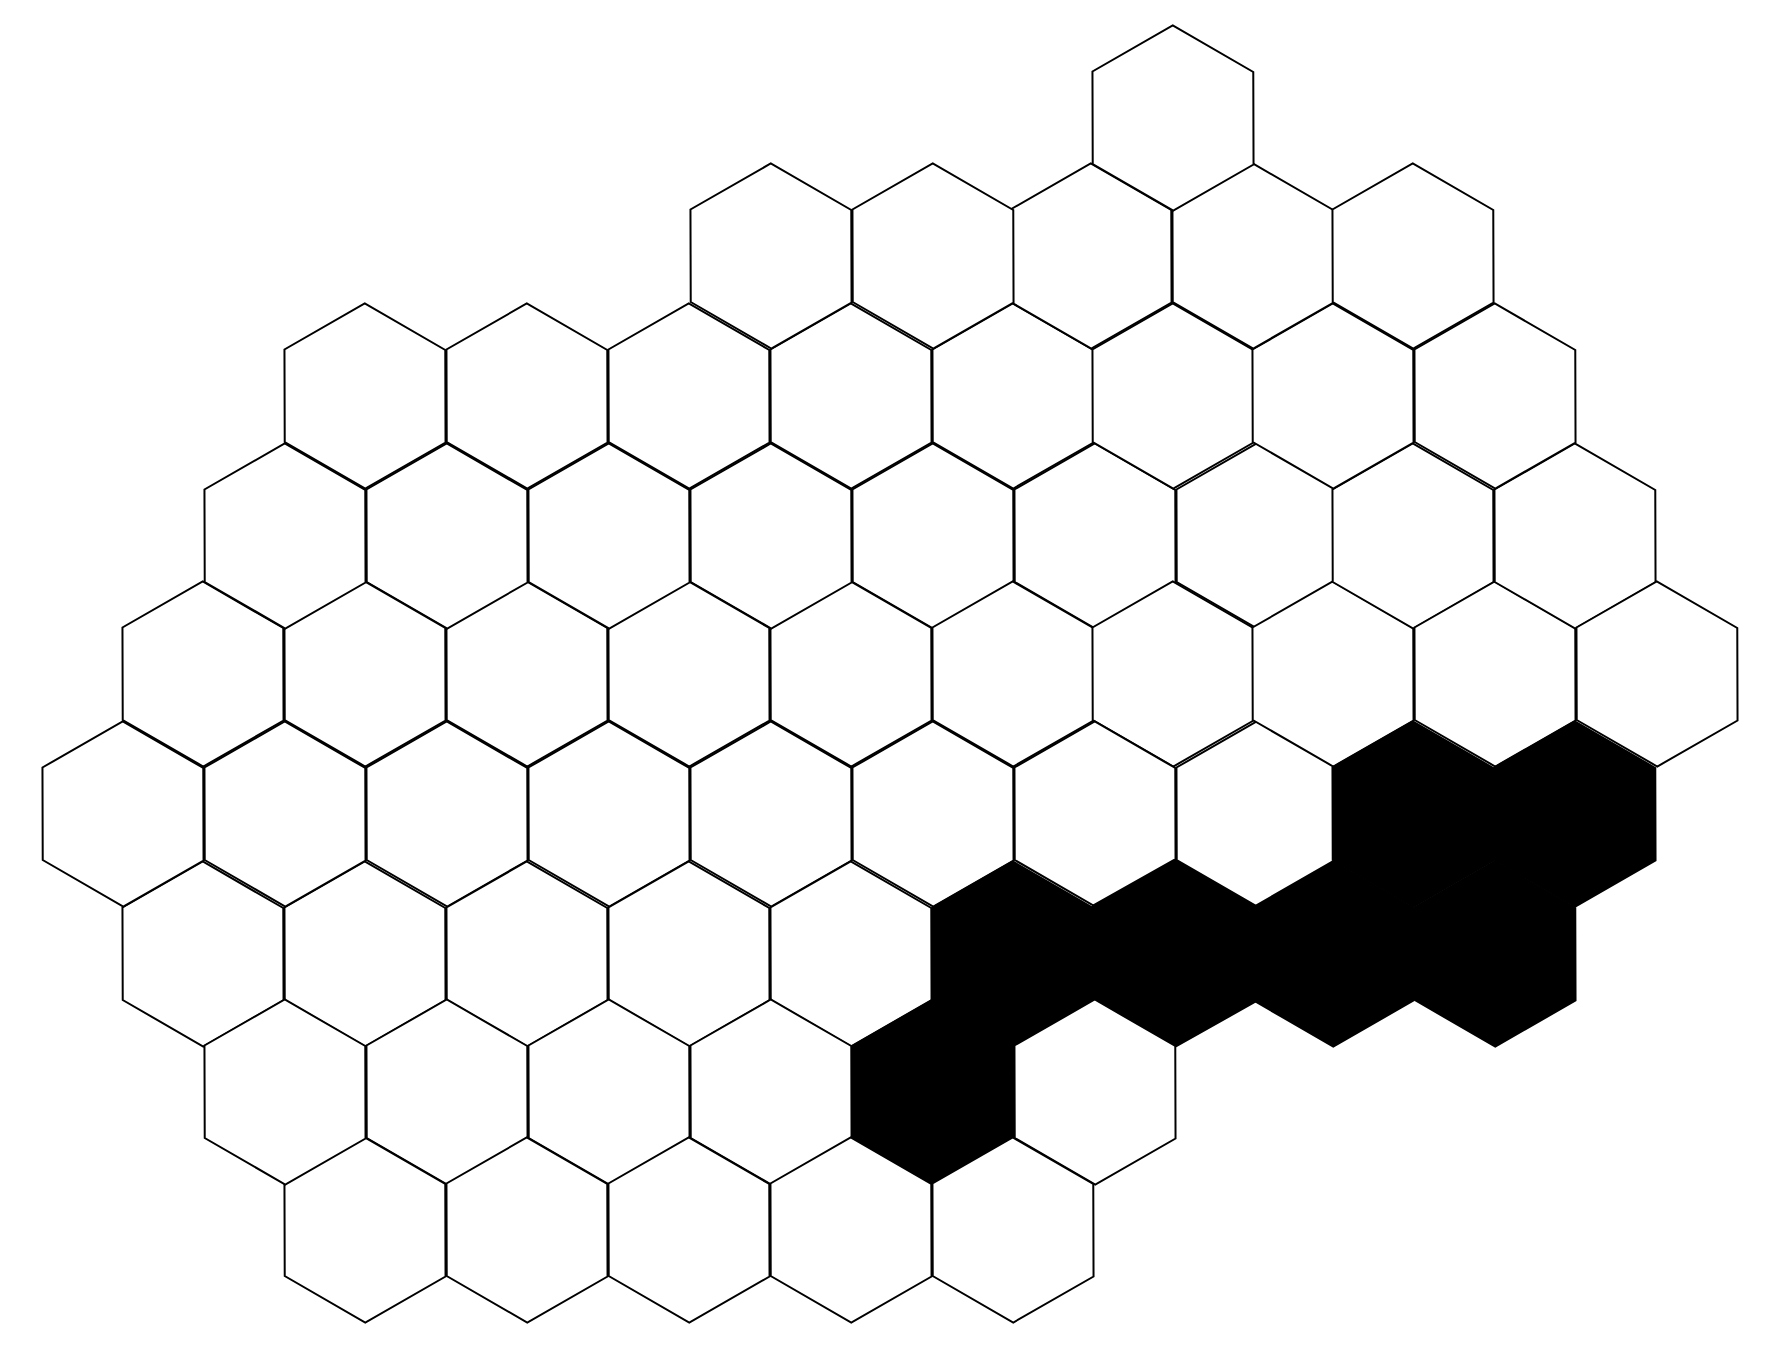 <mxfile version="20.8.3" type="github">
  <diagram id="XPhTKNF28dQuIdIMpQ-h" name="第 1 页">
    <mxGraphModel dx="2099" dy="1924" grid="0" gridSize="10" guides="1" tooltips="1" connect="1" arrows="1" fold="1" page="1" pageScale="1" pageWidth="827" pageHeight="1169" math="0" shadow="0">
      <root>
        <mxCell id="0" />
        <mxCell id="1" parent="0" />
        <mxCell id="LTn0dVmBfaK23uDgp_GB-1" value="" style="verticalLabelPosition=bottom;verticalAlign=top;html=1;shape=hexagon;perimeter=hexagonPerimeter2;arcSize=6;size=0.25;rotation=30;" vertex="1" parent="1">
          <mxGeometry x="350.0" y="200" width="93" height="80" as="geometry" />
        </mxCell>
        <mxCell id="LTn0dVmBfaK23uDgp_GB-2" value="" style="verticalLabelPosition=bottom;verticalAlign=top;html=1;shape=hexagon;perimeter=hexagonPerimeter2;arcSize=6;size=0.25;rotation=30;" vertex="1" parent="1">
          <mxGeometry x="431.0" y="200" width="93" height="80" as="geometry" />
        </mxCell>
        <mxCell id="LTn0dVmBfaK23uDgp_GB-3" value="" style="verticalLabelPosition=bottom;verticalAlign=top;html=1;shape=hexagon;perimeter=hexagonPerimeter2;arcSize=6;size=0.25;rotation=30;" vertex="1" parent="1">
          <mxGeometry x="390.0" y="269" width="93" height="80" as="geometry" />
        </mxCell>
        <mxCell id="LTn0dVmBfaK23uDgp_GB-4" value="" style="verticalLabelPosition=bottom;verticalAlign=top;html=1;shape=hexagon;perimeter=hexagonPerimeter2;arcSize=6;size=0.25;rotation=30;" vertex="1" parent="1">
          <mxGeometry x="309.0" y="269" width="93" height="80" as="geometry" />
        </mxCell>
        <mxCell id="LTn0dVmBfaK23uDgp_GB-5" value="" style="verticalLabelPosition=bottom;verticalAlign=top;html=1;shape=hexagon;perimeter=hexagonPerimeter2;arcSize=6;size=0.25;rotation=30;" vertex="1" parent="1">
          <mxGeometry x="269.0" y="200" width="93" height="80" as="geometry" />
        </mxCell>
        <mxCell id="LTn0dVmBfaK23uDgp_GB-6" value="" style="verticalLabelPosition=bottom;verticalAlign=top;html=1;shape=hexagon;perimeter=hexagonPerimeter2;arcSize=6;size=0.25;rotation=30;" vertex="1" parent="1">
          <mxGeometry x="350.0" y="339" width="93" height="80" as="geometry" />
        </mxCell>
        <mxCell id="LTn0dVmBfaK23uDgp_GB-7" value="" style="verticalLabelPosition=bottom;verticalAlign=top;html=1;shape=hexagon;perimeter=hexagonPerimeter2;arcSize=6;size=0.25;rotation=30;" vertex="1" parent="1">
          <mxGeometry x="390.0" y="130" width="93" height="80" as="geometry" />
        </mxCell>
        <mxCell id="LTn0dVmBfaK23uDgp_GB-8" value="" style="verticalLabelPosition=bottom;verticalAlign=top;html=1;shape=hexagon;perimeter=hexagonPerimeter2;arcSize=6;size=0.25;rotation=30;" vertex="1" parent="1">
          <mxGeometry x="309.0" y="130" width="93" height="80" as="geometry" />
        </mxCell>
        <mxCell id="LTn0dVmBfaK23uDgp_GB-9" value="" style="verticalLabelPosition=bottom;verticalAlign=top;html=1;shape=hexagon;perimeter=hexagonPerimeter2;arcSize=6;size=0.25;rotation=30;" vertex="1" parent="1">
          <mxGeometry x="470.0" y="130" width="93" height="80" as="geometry" />
        </mxCell>
        <mxCell id="LTn0dVmBfaK23uDgp_GB-10" value="" style="verticalLabelPosition=bottom;verticalAlign=top;html=1;shape=hexagon;perimeter=hexagonPerimeter2;arcSize=6;size=0.25;rotation=30;" vertex="1" parent="1">
          <mxGeometry x="512" y="200" width="93" height="80" as="geometry" />
        </mxCell>
        <mxCell id="LTn0dVmBfaK23uDgp_GB-11" value="" style="verticalLabelPosition=bottom;verticalAlign=top;html=1;shape=hexagon;perimeter=hexagonPerimeter2;arcSize=6;size=0.25;rotation=30;" vertex="1" parent="1">
          <mxGeometry x="470.0" y="269" width="93" height="80" as="geometry" />
        </mxCell>
        <mxCell id="LTn0dVmBfaK23uDgp_GB-12" value="" style="verticalLabelPosition=bottom;verticalAlign=top;html=1;shape=hexagon;perimeter=hexagonPerimeter2;arcSize=6;size=0.25;rotation=30;" vertex="1" parent="1">
          <mxGeometry x="431.0" y="339" width="93" height="80" as="geometry" />
        </mxCell>
        <mxCell id="LTn0dVmBfaK23uDgp_GB-13" value="" style="verticalLabelPosition=bottom;verticalAlign=top;html=1;shape=hexagon;perimeter=hexagonPerimeter2;arcSize=6;size=0.25;rotation=30;" vertex="1" parent="1">
          <mxGeometry x="512.0" y="339" width="93" height="80" as="geometry" />
        </mxCell>
        <mxCell id="LTn0dVmBfaK23uDgp_GB-14" value="" style="verticalLabelPosition=bottom;verticalAlign=top;html=1;shape=hexagon;perimeter=hexagonPerimeter2;arcSize=6;size=0.25;rotation=30;" vertex="1" parent="1">
          <mxGeometry x="550" y="269" width="93" height="80" as="geometry" />
        </mxCell>
        <mxCell id="LTn0dVmBfaK23uDgp_GB-15" value="" style="verticalLabelPosition=bottom;verticalAlign=top;html=1;shape=hexagon;perimeter=hexagonPerimeter2;arcSize=6;size=0.25;rotation=30;" vertex="1" parent="1">
          <mxGeometry x="590" y="200" width="93" height="80" as="geometry" />
        </mxCell>
        <mxCell id="LTn0dVmBfaK23uDgp_GB-16" value="" style="verticalLabelPosition=bottom;verticalAlign=top;html=1;shape=hexagon;perimeter=hexagonPerimeter2;arcSize=6;size=0.25;rotation=30;" vertex="1" parent="1">
          <mxGeometry x="550" y="130" width="93" height="80" as="geometry" />
        </mxCell>
        <mxCell id="LTn0dVmBfaK23uDgp_GB-17" value="" style="shape=image;verticalLabelPosition=bottom;verticalAlign=top;imageAspect=0;image=https://cdn.discordapp.com/attachments/878496221998772225/1061518419993821224/magicut_1673156061437.png" vertex="1" parent="1">
          <mxGeometry x="266" y="192.0" width="102" height="101" as="geometry" />
        </mxCell>
        <mxCell id="LTn0dVmBfaK23uDgp_GB-18" value="" style="shape=image;verticalLabelPosition=bottom;verticalAlign=top;imageAspect=0;image=https://cdn.discordapp.com/attachments/878496221998772225/1061518419993821224/magicut_1673156061437.png" vertex="1" parent="1">
          <mxGeometry x="348" y="192.0" width="102" height="101" as="geometry" />
        </mxCell>
        <mxCell id="LTn0dVmBfaK23uDgp_GB-19" value="" style="shape=image;verticalLabelPosition=bottom;verticalAlign=top;imageAspect=0;image=https://cdn.discordapp.com/attachments/878496221998772225/1061518419993821224/magicut_1673156061437.png" vertex="1" parent="1">
          <mxGeometry x="429" y="192.0" width="102" height="101" as="geometry" />
        </mxCell>
        <mxCell id="LTn0dVmBfaK23uDgp_GB-20" value="" style="shape=image;verticalLabelPosition=bottom;verticalAlign=top;imageAspect=0;image=https://cdn.discordapp.com/attachments/878496221998772225/1061518419993821224/magicut_1673156061437.png" vertex="1" parent="1">
          <mxGeometry x="510" y="192.0" width="102" height="101" as="geometry" />
        </mxCell>
        <mxCell id="LTn0dVmBfaK23uDgp_GB-21" value="" style="shape=image;verticalLabelPosition=bottom;verticalAlign=top;imageAspect=0;image=https://cdn.discordapp.com/attachments/878496221998772225/1061518419993821224/magicut_1673156061437.png" vertex="1" parent="1">
          <mxGeometry x="388" y="123.0" width="102" height="101" as="geometry" />
        </mxCell>
        <mxCell id="LTn0dVmBfaK23uDgp_GB-22" value="" style="verticalLabelPosition=bottom;verticalAlign=top;html=1;shape=hexagon;perimeter=hexagonPerimeter2;arcSize=6;size=0.25;rotation=30;" vertex="1" parent="1">
          <mxGeometry x="228.0" y="269" width="93" height="80" as="geometry" />
        </mxCell>
        <mxCell id="LTn0dVmBfaK23uDgp_GB-23" value="" style="verticalLabelPosition=bottom;verticalAlign=top;html=1;shape=hexagon;perimeter=hexagonPerimeter2;arcSize=6;size=0.25;rotation=30;" vertex="1" parent="1">
          <mxGeometry x="269.0" y="339" width="93" height="80" as="geometry" />
        </mxCell>
        <mxCell id="LTn0dVmBfaK23uDgp_GB-24" value="" style="verticalLabelPosition=bottom;verticalAlign=top;html=1;shape=hexagon;perimeter=hexagonPerimeter2;arcSize=6;size=0.25;rotation=30;" vertex="1" parent="1">
          <mxGeometry x="188.0" y="339" width="93" height="80" as="geometry" />
        </mxCell>
        <mxCell id="LTn0dVmBfaK23uDgp_GB-25" value="" style="verticalLabelPosition=bottom;verticalAlign=top;html=1;shape=hexagon;perimeter=hexagonPerimeter2;arcSize=6;size=0.25;rotation=30;" vertex="1" parent="1">
          <mxGeometry x="147.0" y="269" width="93" height="80" as="geometry" />
        </mxCell>
        <mxCell id="LTn0dVmBfaK23uDgp_GB-26" value="" style="verticalLabelPosition=bottom;verticalAlign=top;html=1;shape=hexagon;perimeter=hexagonPerimeter2;arcSize=6;size=0.25;rotation=30;" vertex="1" parent="1">
          <mxGeometry x="188.0" y="200" width="93" height="80" as="geometry" />
        </mxCell>
        <mxCell id="LTn0dVmBfaK23uDgp_GB-27" value="" style="verticalLabelPosition=bottom;verticalAlign=top;html=1;shape=hexagon;perimeter=hexagonPerimeter2;arcSize=6;size=0.25;rotation=30;" vertex="1" parent="1">
          <mxGeometry x="228.0" y="130" width="93" height="80" as="geometry" />
        </mxCell>
        <mxCell id="LTn0dVmBfaK23uDgp_GB-28" value="" style="verticalLabelPosition=bottom;verticalAlign=top;html=1;shape=hexagon;perimeter=hexagonPerimeter2;arcSize=6;size=0.25;rotation=30;" vertex="1" parent="1">
          <mxGeometry x="147.0" y="130" width="93" height="80" as="geometry" />
        </mxCell>
        <mxCell id="LTn0dVmBfaK23uDgp_GB-29" value="" style="verticalLabelPosition=bottom;verticalAlign=top;html=1;shape=hexagon;perimeter=hexagonPerimeter2;arcSize=6;size=0.25;rotation=30;" vertex="1" parent="1">
          <mxGeometry x="107.0" y="200" width="93" height="80" as="geometry" />
        </mxCell>
        <mxCell id="LTn0dVmBfaK23uDgp_GB-30" value="" style="verticalLabelPosition=bottom;verticalAlign=top;html=1;shape=hexagon;perimeter=hexagonPerimeter2;arcSize=6;size=0.25;rotation=30;" vertex="1" parent="1">
          <mxGeometry x="66.0" y="269" width="93" height="80" as="geometry" />
        </mxCell>
        <mxCell id="LTn0dVmBfaK23uDgp_GB-31" value="" style="verticalLabelPosition=bottom;verticalAlign=top;html=1;shape=hexagon;perimeter=hexagonPerimeter2;arcSize=6;size=0.25;rotation=30;" vertex="1" parent="1">
          <mxGeometry x="107.0" y="339" width="93" height="80" as="geometry" />
        </mxCell>
        <mxCell id="LTn0dVmBfaK23uDgp_GB-32" value="" style="verticalLabelPosition=bottom;verticalAlign=top;html=1;shape=hexagon;perimeter=hexagonPerimeter2;arcSize=6;size=0.25;rotation=30;" vertex="1" parent="1">
          <mxGeometry x="147.0" y="409" width="93" height="80" as="geometry" />
        </mxCell>
        <mxCell id="LTn0dVmBfaK23uDgp_GB-33" value="" style="verticalLabelPosition=bottom;verticalAlign=top;html=1;shape=hexagon;perimeter=hexagonPerimeter2;arcSize=6;size=0.25;rotation=30;" vertex="1" parent="1">
          <mxGeometry x="228.0" y="409" width="93" height="80" as="geometry" />
        </mxCell>
        <mxCell id="LTn0dVmBfaK23uDgp_GB-34" value="" style="verticalLabelPosition=bottom;verticalAlign=top;html=1;shape=hexagon;perimeter=hexagonPerimeter2;arcSize=6;size=0.25;rotation=30;" vertex="1" parent="1">
          <mxGeometry x="309.0" y="409" width="93" height="80" as="geometry" />
        </mxCell>
        <mxCell id="LTn0dVmBfaK23uDgp_GB-35" value="" style="verticalLabelPosition=bottom;verticalAlign=top;html=1;shape=hexagon;perimeter=hexagonPerimeter2;arcSize=6;size=0.25;rotation=30;fillColor=#000000;gradientColor=none;" vertex="1" parent="1">
          <mxGeometry x="390.0" y="409" width="93" height="80" as="geometry" />
        </mxCell>
        <mxCell id="LTn0dVmBfaK23uDgp_GB-36" value="" style="verticalLabelPosition=bottom;verticalAlign=top;html=1;shape=hexagon;perimeter=hexagonPerimeter2;arcSize=6;size=0.25;rotation=30;fillColor=#000000;" vertex="1" parent="1">
          <mxGeometry x="470.13" y="408.5" width="95" height="80" as="geometry" />
        </mxCell>
        <mxCell id="LTn0dVmBfaK23uDgp_GB-37" value="" style="shape=image;verticalLabelPosition=bottom;verticalAlign=top;imageAspect=0;image=https://cdn.discordapp.com/attachments/878496221998772225/1061518419993821224/magicut_1673156061437.png" vertex="1" parent="1">
          <mxGeometry x="226" y="262.0" width="102" height="101" as="geometry" />
        </mxCell>
        <mxCell id="LTn0dVmBfaK23uDgp_GB-38" value="" style="shape=image;verticalLabelPosition=bottom;verticalAlign=top;imageAspect=0;image=https://cdn.discordapp.com/attachments/878496221998772225/1061518419993821224/magicut_1673156061437.png" vertex="1" parent="1">
          <mxGeometry x="142.5" y="262.0" width="102" height="101" as="geometry" />
        </mxCell>
        <mxCell id="LTn0dVmBfaK23uDgp_GB-39" value="" style="shape=image;verticalLabelPosition=bottom;verticalAlign=top;imageAspect=0;image=https://cdn.discordapp.com/attachments/878496221998772225/1061518419993821224/magicut_1673156061437.png" vertex="1" parent="1">
          <mxGeometry x="102.5" y="331.0" width="102" height="101" as="geometry" />
        </mxCell>
        <mxCell id="LTn0dVmBfaK23uDgp_GB-40" value="" style="shape=image;verticalLabelPosition=bottom;verticalAlign=top;imageAspect=0;image=https://cdn.discordapp.com/attachments/878496221998772225/1061518419993821224/magicut_1673156061437.png" vertex="1" parent="1">
          <mxGeometry x="186" y="331.0" width="102" height="101" as="geometry" />
        </mxCell>
        <mxCell id="LTn0dVmBfaK23uDgp_GB-41" value="" style="shape=image;verticalLabelPosition=bottom;verticalAlign=top;imageAspect=0;image=https://cdn.discordapp.com/attachments/878496221998772225/1061518419993821224/magicut_1673156061437.png" vertex="1" parent="1">
          <mxGeometry x="266" y="331.0" width="102" height="101" as="geometry" />
        </mxCell>
        <mxCell id="LTn0dVmBfaK23uDgp_GB-42" value="" style="shape=image;verticalLabelPosition=bottom;verticalAlign=top;imageAspect=0;image=https://cdn.discordapp.com/attachments/878496221998772225/1061518419993821224/magicut_1673156061437.png" vertex="1" parent="1">
          <mxGeometry x="348" y="331.0" width="102" height="101" as="geometry" />
        </mxCell>
        <mxCell id="LTn0dVmBfaK23uDgp_GB-43" value="" style="shape=image;verticalLabelPosition=bottom;verticalAlign=top;imageAspect=0;image=https://cdn.discordapp.com/attachments/878496221998772225/1061518419993821224/magicut_1673156061437.png" vertex="1" parent="1">
          <mxGeometry x="307" y="401.0" width="102" height="101" as="geometry" />
        </mxCell>
        <mxCell id="LTn0dVmBfaK23uDgp_GB-44" value="" style="verticalLabelPosition=bottom;verticalAlign=top;html=1;shape=hexagon;perimeter=hexagonPerimeter2;arcSize=6;size=0.25;rotation=30;" vertex="1" parent="1">
          <mxGeometry x="631" y="269" width="93" height="80" as="geometry" />
        </mxCell>
        <mxCell id="LTn0dVmBfaK23uDgp_GB-45" value="" style="verticalLabelPosition=bottom;verticalAlign=top;html=1;shape=hexagon;perimeter=hexagonPerimeter2;arcSize=6;size=0.25;rotation=30;" vertex="1" parent="1">
          <mxGeometry x="671" y="200" width="93" height="80" as="geometry" />
        </mxCell>
        <mxCell id="LTn0dVmBfaK23uDgp_GB-46" value="" style="verticalLabelPosition=bottom;verticalAlign=top;html=1;shape=hexagon;perimeter=hexagonPerimeter2;arcSize=6;size=0.25;rotation=30;fillColor=#000000;" vertex="1" parent="1">
          <mxGeometry x="590" y="339" width="93" height="80" as="geometry" />
        </mxCell>
        <mxCell id="LTn0dVmBfaK23uDgp_GB-47" value="" style="verticalLabelPosition=bottom;verticalAlign=top;html=1;shape=hexagon;perimeter=hexagonPerimeter2;arcSize=6;size=0.25;rotation=30;fillColor=#000000;" vertex="1" parent="1">
          <mxGeometry x="671" y="339" width="93" height="80" as="geometry" />
        </mxCell>
        <mxCell id="LTn0dVmBfaK23uDgp_GB-48" value="" style="verticalLabelPosition=bottom;verticalAlign=top;html=1;shape=hexagon;perimeter=hexagonPerimeter2;arcSize=6;size=0.25;rotation=30;" vertex="1" parent="1">
          <mxGeometry x="712" y="269" width="93" height="80" as="geometry" />
        </mxCell>
        <mxCell id="LTn0dVmBfaK23uDgp_GB-49" value="" style="verticalLabelPosition=bottom;verticalAlign=top;html=1;shape=hexagon;perimeter=hexagonPerimeter2;arcSize=6;size=0.25;rotation=30;fillColor=#000000;" vertex="1" parent="1">
          <mxGeometry x="550" y="409" width="93" height="80" as="geometry" />
        </mxCell>
        <mxCell id="LTn0dVmBfaK23uDgp_GB-50" value="" style="verticalLabelPosition=bottom;verticalAlign=top;html=1;shape=hexagon;perimeter=hexagonPerimeter2;arcSize=6;size=0.25;rotation=30;strokeColor=#000000;fillColor=#000000;" vertex="1" parent="1">
          <mxGeometry x="631" y="409" width="93" height="80" as="geometry" />
        </mxCell>
        <mxCell id="LTn0dVmBfaK23uDgp_GB-51" value="" style="verticalLabelPosition=bottom;verticalAlign=top;html=1;shape=hexagon;perimeter=hexagonPerimeter2;arcSize=6;size=0.25;rotation=30;" vertex="1" parent="1">
          <mxGeometry x="429" y="60" width="93" height="80" as="geometry" />
        </mxCell>
        <mxCell id="LTn0dVmBfaK23uDgp_GB-52" value="" style="verticalLabelPosition=bottom;verticalAlign=top;html=1;shape=hexagon;perimeter=hexagonPerimeter2;arcSize=6;size=0.25;rotation=30;" vertex="1" parent="1">
          <mxGeometry x="350" y="60" width="93" height="80" as="geometry" />
        </mxCell>
        <mxCell id="LTn0dVmBfaK23uDgp_GB-53" value="" style="verticalLabelPosition=bottom;verticalAlign=top;html=1;shape=hexagon;perimeter=hexagonPerimeter2;arcSize=6;size=0.25;rotation=30;" vertex="1" parent="1">
          <mxGeometry x="269" y="60" width="93" height="80" as="geometry" />
        </mxCell>
        <mxCell id="LTn0dVmBfaK23uDgp_GB-54" value="" style="verticalLabelPosition=bottom;verticalAlign=top;html=1;shape=hexagon;perimeter=hexagonPerimeter2;arcSize=6;size=0.25;rotation=30;" vertex="1" parent="1">
          <mxGeometry x="510" y="60" width="93" height="80" as="geometry" />
        </mxCell>
        <mxCell id="LTn0dVmBfaK23uDgp_GB-55" value="" style="verticalLabelPosition=bottom;verticalAlign=top;html=1;shape=hexagon;perimeter=hexagonPerimeter2;arcSize=6;size=0.25;rotation=30;" vertex="1" parent="1">
          <mxGeometry x="470" y="-9" width="93" height="80" as="geometry" />
        </mxCell>
        <mxCell id="LTn0dVmBfaK23uDgp_GB-56" value="" style="verticalLabelPosition=bottom;verticalAlign=top;html=1;shape=hexagon;perimeter=hexagonPerimeter2;arcSize=6;size=0.25;rotation=30;" vertex="1" parent="1">
          <mxGeometry x="590" y="60" width="93" height="80" as="geometry" />
        </mxCell>
        <mxCell id="LTn0dVmBfaK23uDgp_GB-57" value="" style="verticalLabelPosition=bottom;verticalAlign=top;html=1;shape=hexagon;perimeter=hexagonPerimeter2;arcSize=6;size=0.25;rotation=30;" vertex="1" parent="1">
          <mxGeometry x="631" y="130" width="93" height="80" as="geometry" />
        </mxCell>
        <mxCell id="LTn0dVmBfaK23uDgp_GB-59" value="" style="verticalLabelPosition=bottom;verticalAlign=top;html=1;shape=hexagon;perimeter=hexagonPerimeter2;arcSize=6;size=0.25;rotation=30;" vertex="1" parent="1">
          <mxGeometry x="66" y="409" width="93" height="80" as="geometry" />
        </mxCell>
        <mxCell id="LTn0dVmBfaK23uDgp_GB-60" value="" style="verticalLabelPosition=bottom;verticalAlign=top;html=1;shape=hexagon;perimeter=hexagonPerimeter2;arcSize=6;size=0.25;rotation=30;" vertex="1" parent="1">
          <mxGeometry x="26" y="339" width="93" height="80" as="geometry" />
        </mxCell>
        <mxCell id="LTn0dVmBfaK23uDgp_GB-61" value="" style="verticalLabelPosition=bottom;verticalAlign=top;html=1;shape=hexagon;perimeter=hexagonPerimeter2;arcSize=6;size=0.25;rotation=30;" vertex="1" parent="1">
          <mxGeometry x="-15" y="409" width="93" height="80" as="geometry" />
        </mxCell>
        <mxCell id="LTn0dVmBfaK23uDgp_GB-62" value="" style="verticalLabelPosition=bottom;verticalAlign=top;html=1;shape=hexagon;perimeter=hexagonPerimeter2;arcSize=6;size=0.25;rotation=30;" vertex="1" parent="1">
          <mxGeometry x="-55" y="339" width="93" height="80" as="geometry" />
        </mxCell>
        <mxCell id="LTn0dVmBfaK23uDgp_GB-63" value="" style="verticalLabelPosition=bottom;verticalAlign=top;html=1;shape=hexagon;perimeter=hexagonPerimeter2;arcSize=6;size=0.25;rotation=30;" vertex="1" parent="1">
          <mxGeometry x="-15" y="269" width="93" height="80" as="geometry" />
        </mxCell>
        <mxCell id="LTn0dVmBfaK23uDgp_GB-64" value="" style="verticalLabelPosition=bottom;verticalAlign=top;html=1;shape=hexagon;perimeter=hexagonPerimeter2;arcSize=6;size=0.25;rotation=30;" vertex="1" parent="1">
          <mxGeometry x="26" y="200" width="93" height="80" as="geometry" />
        </mxCell>
        <mxCell id="LTn0dVmBfaK23uDgp_GB-65" value="" style="verticalLabelPosition=bottom;verticalAlign=top;html=1;shape=hexagon;perimeter=hexagonPerimeter2;arcSize=6;size=0.25;rotation=30;" vertex="1" parent="1">
          <mxGeometry x="66" y="130" width="93" height="80" as="geometry" />
        </mxCell>
        <mxCell id="LTn0dVmBfaK23uDgp_GB-66" value="" style="verticalLabelPosition=bottom;verticalAlign=top;html=1;shape=hexagon;perimeter=hexagonPerimeter2;arcSize=6;size=0.25;rotation=30;" vertex="1" parent="1">
          <mxGeometry x="269" y="478" width="93" height="80" as="geometry" />
        </mxCell>
        <mxCell id="LTn0dVmBfaK23uDgp_GB-67" value="" style="verticalLabelPosition=bottom;verticalAlign=top;html=1;shape=hexagon;perimeter=hexagonPerimeter2;arcSize=6;size=0.25;rotation=30;" vertex="1" parent="1">
          <mxGeometry x="188" y="478" width="93" height="80" as="geometry" />
        </mxCell>
        <mxCell id="LTn0dVmBfaK23uDgp_GB-68" value="" style="verticalLabelPosition=bottom;verticalAlign=top;html=1;shape=hexagon;perimeter=hexagonPerimeter2;arcSize=6;size=0.25;rotation=30;" vertex="1" parent="1">
          <mxGeometry x="107" y="478" width="93" height="80" as="geometry" />
        </mxCell>
        <mxCell id="LTn0dVmBfaK23uDgp_GB-69" value="" style="verticalLabelPosition=bottom;verticalAlign=top;html=1;shape=hexagon;perimeter=hexagonPerimeter2;arcSize=6;size=0.25;rotation=30;fillColor=#000000;" vertex="1" parent="1">
          <mxGeometry x="350" y="478" width="93" height="80" as="geometry" />
        </mxCell>
        <mxCell id="LTn0dVmBfaK23uDgp_GB-70" value="" style="verticalLabelPosition=bottom;verticalAlign=top;html=1;shape=hexagon;perimeter=hexagonPerimeter2;arcSize=6;size=0.25;rotation=30;" vertex="1" parent="1">
          <mxGeometry x="431" y="478" width="93" height="80" as="geometry" />
        </mxCell>
        <mxCell id="LTn0dVmBfaK23uDgp_GB-71" value="" style="verticalLabelPosition=bottom;verticalAlign=top;html=1;shape=hexagon;perimeter=hexagonPerimeter2;arcSize=6;size=0.25;rotation=30;" vertex="1" parent="1">
          <mxGeometry x="228" y="547" width="93" height="80" as="geometry" />
        </mxCell>
        <mxCell id="LTn0dVmBfaK23uDgp_GB-72" value="" style="verticalLabelPosition=bottom;verticalAlign=top;html=1;shape=hexagon;perimeter=hexagonPerimeter2;arcSize=6;size=0.25;rotation=30;" vertex="1" parent="1">
          <mxGeometry x="309" y="547" width="93" height="80" as="geometry" />
        </mxCell>
        <mxCell id="LTn0dVmBfaK23uDgp_GB-73" value="" style="verticalLabelPosition=bottom;verticalAlign=top;html=1;shape=hexagon;perimeter=hexagonPerimeter2;arcSize=6;size=0.25;rotation=30;" vertex="1" parent="1">
          <mxGeometry x="390" y="547" width="93" height="80" as="geometry" />
        </mxCell>
        <mxCell id="LTn0dVmBfaK23uDgp_GB-74" value="" style="verticalLabelPosition=bottom;verticalAlign=top;html=1;shape=hexagon;perimeter=hexagonPerimeter2;arcSize=6;size=0.25;rotation=30;" vertex="1" parent="1">
          <mxGeometry x="147" y="547" width="93" height="80" as="geometry" />
        </mxCell>
        <mxCell id="LTn0dVmBfaK23uDgp_GB-75" value="" style="verticalLabelPosition=bottom;verticalAlign=top;html=1;shape=hexagon;perimeter=hexagonPerimeter2;arcSize=6;size=0.25;rotation=30;" vertex="1" parent="1">
          <mxGeometry x="66" y="547" width="93" height="80" as="geometry" />
        </mxCell>
        <mxCell id="LTn0dVmBfaK23uDgp_GB-76" value="" style="verticalLabelPosition=bottom;verticalAlign=top;html=1;shape=hexagon;perimeter=hexagonPerimeter2;arcSize=6;size=0.25;rotation=30;" vertex="1" parent="1">
          <mxGeometry x="26" y="478" width="93" height="80" as="geometry" />
        </mxCell>
        <mxCell id="LTn0dVmBfaK23uDgp_GB-77" value="" style="shape=image;verticalLabelPosition=bottom;verticalAlign=top;imageAspect=0;image=https://cdn.discordapp.com/attachments/878496221998772225/1061518419993821224/magicut_1673156061437.png" vertex="1" parent="1">
          <mxGeometry x="629" y="262.0" width="102" height="101" as="geometry" />
        </mxCell>
        <mxCell id="LTn0dVmBfaK23uDgp_GB-78" value="" style="shape=image;verticalLabelPosition=bottom;verticalAlign=top;imageAspect=0;image=https://cdn.discordapp.com/attachments/878496221998772225/1061518419993821224/magicut_1673156061437.png" vertex="1" parent="1">
          <mxGeometry x="710" y="262.0" width="102" height="101" as="geometry" />
        </mxCell>
      </root>
    </mxGraphModel>
  </diagram>
</mxfile>
